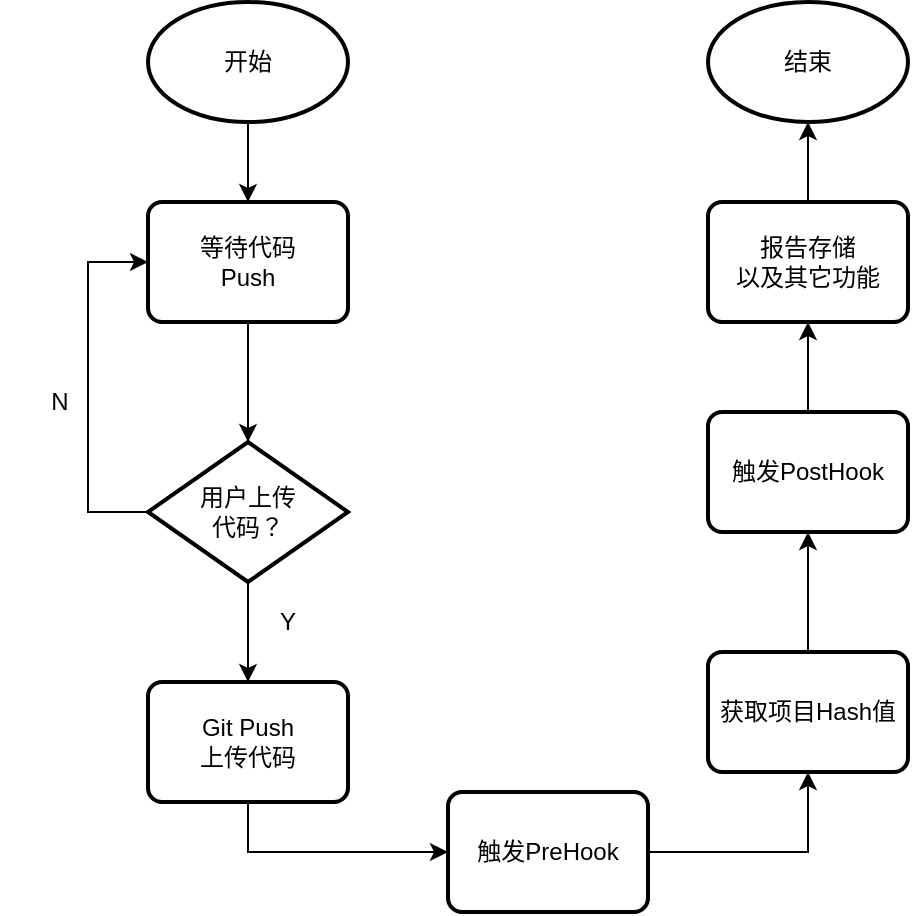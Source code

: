 <mxfile version="21.4.0" type="github">
  <diagram name="第 1 页" id="5X6V0mV8j9TiZotbV0M6">
    <mxGraphModel dx="1342" dy="623" grid="1" gridSize="10" guides="1" tooltips="1" connect="1" arrows="1" fold="1" page="1" pageScale="1" pageWidth="827" pageHeight="1169" math="0" shadow="0">
      <root>
        <mxCell id="0" />
        <mxCell id="1" parent="0" />
        <mxCell id="5yerKywJZfB-PT7vi-1Q-22" value="" style="edgeStyle=orthogonalEdgeStyle;rounded=0;orthogonalLoop=1;jettySize=auto;html=1;" edge="1" parent="1" source="5yerKywJZfB-PT7vi-1Q-4" target="5yerKywJZfB-PT7vi-1Q-20">
          <mxGeometry relative="1" as="geometry" />
        </mxCell>
        <mxCell id="5yerKywJZfB-PT7vi-1Q-28" style="edgeStyle=orthogonalEdgeStyle;rounded=0;orthogonalLoop=1;jettySize=auto;html=1;entryX=0;entryY=0.5;entryDx=0;entryDy=0;exitX=0;exitY=0.5;exitDx=0;exitDy=0;exitPerimeter=0;" edge="1" parent="1" source="5yerKywJZfB-PT7vi-1Q-4" target="5yerKywJZfB-PT7vi-1Q-23">
          <mxGeometry relative="1" as="geometry">
            <Array as="points">
              <mxPoint x="200" y="260" />
              <mxPoint x="200" y="135" />
            </Array>
          </mxGeometry>
        </mxCell>
        <mxCell id="5yerKywJZfB-PT7vi-1Q-4" value="用户上传&lt;br&gt;代码？" style="strokeWidth=2;html=1;shape=mxgraph.flowchart.decision;whiteSpace=wrap;" vertex="1" parent="1">
          <mxGeometry x="230" y="225" width="100" height="70" as="geometry" />
        </mxCell>
        <mxCell id="5yerKywJZfB-PT7vi-1Q-12" value="" style="edgeStyle=orthogonalEdgeStyle;rounded=0;orthogonalLoop=1;jettySize=auto;html=1;exitX=1;exitY=0.5;exitDx=0;exitDy=0;entryX=0.5;entryY=1;entryDx=0;entryDy=0;" edge="1" parent="1" source="5yerKywJZfB-PT7vi-1Q-5" target="5yerKywJZfB-PT7vi-1Q-7">
          <mxGeometry relative="1" as="geometry" />
        </mxCell>
        <mxCell id="5yerKywJZfB-PT7vi-1Q-5" value="触发PreHook" style="rounded=1;whiteSpace=wrap;html=1;absoluteArcSize=1;arcSize=14;strokeWidth=2;" vertex="1" parent="1">
          <mxGeometry x="380" y="400" width="100" height="60" as="geometry" />
        </mxCell>
        <mxCell id="5yerKywJZfB-PT7vi-1Q-14" value="" style="edgeStyle=orthogonalEdgeStyle;rounded=0;orthogonalLoop=1;jettySize=auto;html=1;" edge="1" parent="1" source="5yerKywJZfB-PT7vi-1Q-6" target="5yerKywJZfB-PT7vi-1Q-8">
          <mxGeometry relative="1" as="geometry" />
        </mxCell>
        <mxCell id="5yerKywJZfB-PT7vi-1Q-6" value="触发PostHook" style="rounded=1;whiteSpace=wrap;html=1;absoluteArcSize=1;arcSize=14;strokeWidth=2;" vertex="1" parent="1">
          <mxGeometry x="510" y="210" width="100" height="60" as="geometry" />
        </mxCell>
        <mxCell id="5yerKywJZfB-PT7vi-1Q-13" value="" style="edgeStyle=orthogonalEdgeStyle;rounded=0;orthogonalLoop=1;jettySize=auto;html=1;" edge="1" parent="1" source="5yerKywJZfB-PT7vi-1Q-7" target="5yerKywJZfB-PT7vi-1Q-6">
          <mxGeometry relative="1" as="geometry" />
        </mxCell>
        <mxCell id="5yerKywJZfB-PT7vi-1Q-7" value="获取项目Hash值" style="rounded=1;whiteSpace=wrap;html=1;absoluteArcSize=1;arcSize=14;strokeWidth=2;" vertex="1" parent="1">
          <mxGeometry x="510" y="330" width="100" height="60" as="geometry" />
        </mxCell>
        <mxCell id="5yerKywJZfB-PT7vi-1Q-15" value="" style="edgeStyle=orthogonalEdgeStyle;rounded=0;orthogonalLoop=1;jettySize=auto;html=1;entryX=0.5;entryY=1;entryDx=0;entryDy=0;entryPerimeter=0;" edge="1" parent="1" source="5yerKywJZfB-PT7vi-1Q-8" target="5yerKywJZfB-PT7vi-1Q-9">
          <mxGeometry relative="1" as="geometry">
            <mxPoint x="560" y="65" as="targetPoint" />
          </mxGeometry>
        </mxCell>
        <mxCell id="5yerKywJZfB-PT7vi-1Q-8" value="报告存储&lt;br&gt;以及其它功能" style="rounded=1;whiteSpace=wrap;html=1;absoluteArcSize=1;arcSize=14;strokeWidth=2;" vertex="1" parent="1">
          <mxGeometry x="510" y="105" width="100" height="60" as="geometry" />
        </mxCell>
        <mxCell id="5yerKywJZfB-PT7vi-1Q-9" value="结束" style="strokeWidth=2;html=1;shape=mxgraph.flowchart.start_1;whiteSpace=wrap;" vertex="1" parent="1">
          <mxGeometry x="510" y="5" width="100" height="60" as="geometry" />
        </mxCell>
        <mxCell id="5yerKywJZfB-PT7vi-1Q-16" value="Y" style="text;html=1;strokeColor=none;fillColor=none;align=center;verticalAlign=middle;whiteSpace=wrap;rounded=0;" vertex="1" parent="1">
          <mxGeometry x="270" y="300" width="60" height="30" as="geometry" />
        </mxCell>
        <mxCell id="5yerKywJZfB-PT7vi-1Q-27" value="" style="edgeStyle=orthogonalEdgeStyle;rounded=0;orthogonalLoop=1;jettySize=auto;html=1;entryX=0;entryY=0.5;entryDx=0;entryDy=0;exitX=0.5;exitY=1;exitDx=0;exitDy=0;" edge="1" parent="1" source="5yerKywJZfB-PT7vi-1Q-20" target="5yerKywJZfB-PT7vi-1Q-5">
          <mxGeometry relative="1" as="geometry">
            <mxPoint x="330" y="470" as="targetPoint" />
          </mxGeometry>
        </mxCell>
        <mxCell id="5yerKywJZfB-PT7vi-1Q-20" value="Git Push&lt;br&gt;上传代码" style="rounded=1;whiteSpace=wrap;html=1;absoluteArcSize=1;arcSize=14;strokeWidth=2;" vertex="1" parent="1">
          <mxGeometry x="230" y="345" width="100" height="60" as="geometry" />
        </mxCell>
        <mxCell id="5yerKywJZfB-PT7vi-1Q-26" value="" style="edgeStyle=orthogonalEdgeStyle;rounded=0;orthogonalLoop=1;jettySize=auto;html=1;" edge="1" parent="1" source="5yerKywJZfB-PT7vi-1Q-23" target="5yerKywJZfB-PT7vi-1Q-4">
          <mxGeometry relative="1" as="geometry" />
        </mxCell>
        <mxCell id="5yerKywJZfB-PT7vi-1Q-23" value="等待代码&lt;br&gt;Push" style="rounded=1;whiteSpace=wrap;html=1;absoluteArcSize=1;arcSize=14;strokeWidth=2;" vertex="1" parent="1">
          <mxGeometry x="230" y="105" width="100" height="60" as="geometry" />
        </mxCell>
        <mxCell id="5yerKywJZfB-PT7vi-1Q-25" value="" style="edgeStyle=orthogonalEdgeStyle;rounded=0;orthogonalLoop=1;jettySize=auto;html=1;" edge="1" parent="1" source="5yerKywJZfB-PT7vi-1Q-24" target="5yerKywJZfB-PT7vi-1Q-23">
          <mxGeometry relative="1" as="geometry" />
        </mxCell>
        <mxCell id="5yerKywJZfB-PT7vi-1Q-24" value="开始" style="strokeWidth=2;html=1;shape=mxgraph.flowchart.start_1;whiteSpace=wrap;" vertex="1" parent="1">
          <mxGeometry x="230" y="5" width="100" height="60" as="geometry" />
        </mxCell>
        <mxCell id="5yerKywJZfB-PT7vi-1Q-29" value="N" style="text;html=1;strokeColor=none;fillColor=none;align=center;verticalAlign=middle;whiteSpace=wrap;rounded=0;" vertex="1" parent="1">
          <mxGeometry x="156" y="190" width="60" height="30" as="geometry" />
        </mxCell>
      </root>
    </mxGraphModel>
  </diagram>
</mxfile>
